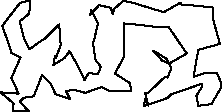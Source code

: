 unitsize(0.001cm);
// 23129.5
draw((2995,264)--(3062,329));
draw((3062,329)--(3599,514));
draw((3599,514)--(3600,459));
draw((3600,459)--(3503,301));
draw((3503,301)--(3538,125));
draw((3538,125)--(3766,154));
draw((3766,154)--(3946,459));
draw((3946,459)--(3935,540));
draw((3935,540)--(3868,697));
draw((3868,697)--(3642,699));
draw((3642,699)--(3452,637));
draw((3452,637)--(3535,1112));
draw((3535,1112)--(3918,1217));
draw((3918,1217)--(3805,1619));
draw((3805,1619)--(3786,1862));
draw((3786,1862)--(3373,1902));
draw((3373,1902)--(3248,1906));
draw((3248,1906)--(3220,1945));
draw((3220,1945)--(2927,1777));
draw((2927,1777)--(2374,1944));
draw((2374,1944)--(2214,1977));
draw((2214,1977)--(2050,1833));
draw((2050,1833)--(2028,1736));
draw((2028,1736)--(1994,1852));
draw((1994,1852)--(1787,1902));
draw((1787,1902)--(1623,1723));
draw((1623,1723)--(1632,1742));
draw((1632,1742)--(1646,1817));
draw((1646,1817)--(1768,1578));
draw((1768,1578)--(1699,1294));
draw((1699,1294)--(1677,1238));
draw((1677,1238)--(1725,927));
draw((1725,927)--(1819,814));
draw((1819,814)--(1766,692));
draw((1766,692)--(1766,678));
draw((1766,678)--(1604,706));
draw((1604,706)--(1529,581));
draw((1529,581)--(1393,859));
draw((1393,859)--(1264,1090));
draw((1264,1090)--(1179,969));
draw((1179,969)--(981,848));
draw((981,848)--(997,942));
draw((997,942)--(1009,1001));
draw((1009,1001)--(1021,962));
draw((1021,962)--(1109,1196));
draw((1109,1196)--(1082,1561));
draw((1082,1561)--(811,1295));
draw((811,1295)--(778,1282));
draw((778,1282)--(555,1121));
draw((555,1121)--(464,1302));
draw((464,1302)--(386,1616));
draw((386,1616)--(555,1753));
draw((555,1753)--(571,1982));
draw((571,1982)--(394,1944));
draw((394,1944)--(149,1629));
draw((149,1629)--(80,1533));
draw((80,1533)--(241,1069));
draw((241,1069)--(235,1059));
draw((235,1059)--(401,980));
draw((401,980)--(240,619));
draw((240,619)--(366,339));
draw((366,339)--(47,363));
draw((47,363)--(202,233));
draw((202,233)--(278,165));
draw((278,165)--(264,36));
draw((264,36)--(547,25));
draw((547,25)--(387,199));
draw((387,199)--(460,267));
draw((460,267)--(634,294));
draw((634,294)--(781,670));
draw((781,670)--(931,512));
draw((931,512)--(1017,333));
draw((1017,333)--(1272,246));
draw((1272,246)--(1203,385));
draw((1203,385)--(1346,408));
draw((1346,408)--(1541,354));
draw((1541,354)--(1828,456));
draw((1828,456)--(1962,389));
draw((1962,389)--(2347,388));
draw((2347,388)--(2334,523));
draw((2334,523)--(2067,694));
draw((2067,694)--(2223,990));
draw((2223,990)--(2221,1578));
draw((2221,1578)--(2356,1568));
draw((2356,1568)--(2834,1512));
draw((2834,1512)--(3007,1524));
draw((3007,1524)--(3332,1049));
draw((3332,1049)--(3023,871));
draw((3023,871)--(2901,920));
draw((2901,920)--(2740,1101));
draw((2740,1101)--(2982,949));
draw((2982,949)--(3060,781));
draw((3060,781)--(2993,624));
draw((2993,624)--(2944,632));
draw((2944,632)--(2658,360));
draw((2658,360)--(2597,349));
draw((2597,349)--(2656,128));
draw((2656,128)--(2592,248));
draw((2592,248)--(2581,121));
draw((2581,121)--(2995,264));
